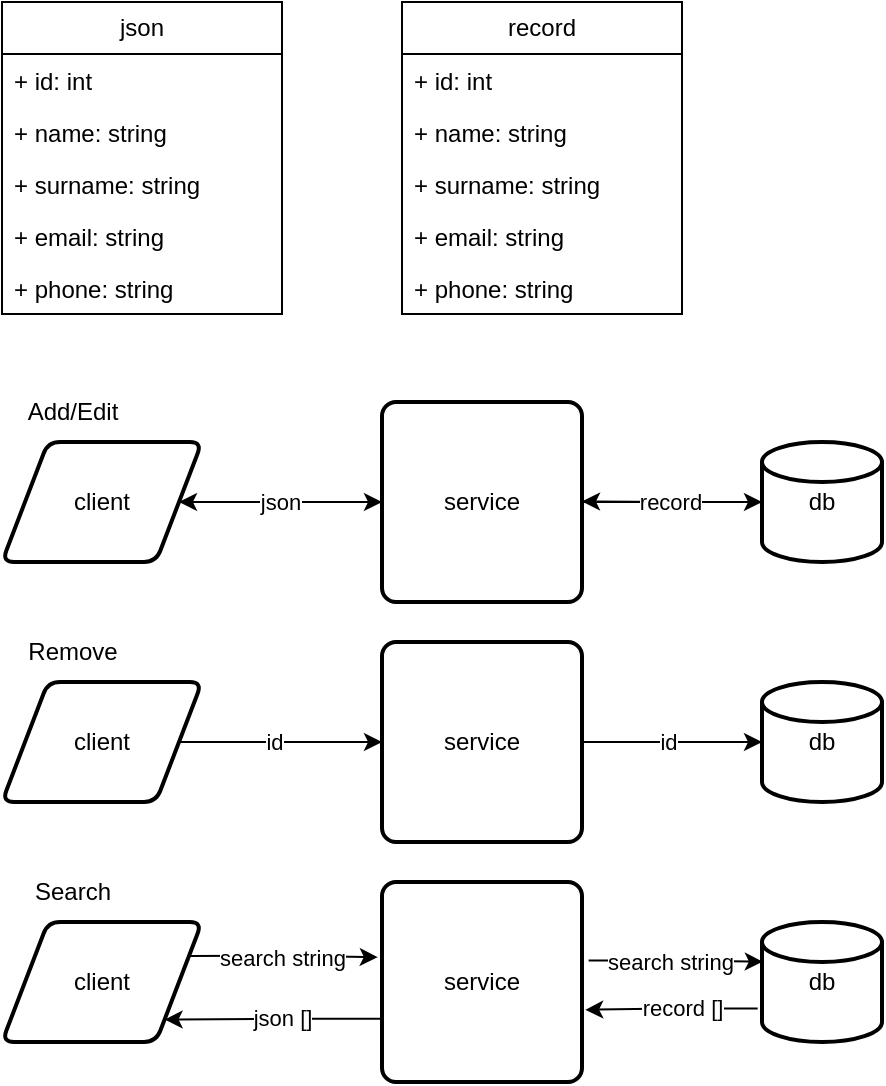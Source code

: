 <mxfile version="24.2.3" type="github">
  <diagram name="Page-1" id="BU5r9CmQFLcy88pMZv3V">
    <mxGraphModel dx="637" dy="323" grid="1" gridSize="10" guides="1" tooltips="1" connect="1" arrows="1" fold="1" page="1" pageScale="1" pageWidth="850" pageHeight="1100" math="0" shadow="0">
      <root>
        <mxCell id="0" />
        <mxCell id="1" parent="0" />
        <mxCell id="ptR34I22DVHRgY58OOjF-41" style="edgeStyle=orthogonalEdgeStyle;rounded=0;orthogonalLoop=1;jettySize=auto;html=1;exitX=1;exitY=0.5;exitDx=0;exitDy=0;entryX=0;entryY=0.5;entryDx=0;entryDy=0;entryPerimeter=0;" edge="1" parent="1" source="ptR34I22DVHRgY58OOjF-10" target="ptR34I22DVHRgY58OOjF-13">
          <mxGeometry relative="1" as="geometry" />
        </mxCell>
        <mxCell id="ptR34I22DVHRgY58OOjF-1" value="json" style="swimlane;fontStyle=0;childLayout=stackLayout;horizontal=1;startSize=26;fillColor=none;horizontalStack=0;resizeParent=1;resizeParentMax=0;resizeLast=0;collapsible=1;marginBottom=0;whiteSpace=wrap;html=1;" vertex="1" parent="1">
          <mxGeometry x="40" y="40" width="140" height="156" as="geometry" />
        </mxCell>
        <mxCell id="ptR34I22DVHRgY58OOjF-2" value="+ id: int&lt;div&gt;&lt;br&gt;&lt;/div&gt;&lt;div&gt;&lt;br&gt;&lt;/div&gt;" style="text;strokeColor=none;fillColor=none;align=left;verticalAlign=top;spacingLeft=4;spacingRight=4;overflow=hidden;rotatable=0;points=[[0,0.5],[1,0.5]];portConstraint=eastwest;whiteSpace=wrap;html=1;" vertex="1" parent="ptR34I22DVHRgY58OOjF-1">
          <mxGeometry y="26" width="140" height="26" as="geometry" />
        </mxCell>
        <mxCell id="ptR34I22DVHRgY58OOjF-3" value="+ name: string" style="text;strokeColor=none;fillColor=none;align=left;verticalAlign=top;spacingLeft=4;spacingRight=4;overflow=hidden;rotatable=0;points=[[0,0.5],[1,0.5]];portConstraint=eastwest;whiteSpace=wrap;html=1;" vertex="1" parent="ptR34I22DVHRgY58OOjF-1">
          <mxGeometry y="52" width="140" height="26" as="geometry" />
        </mxCell>
        <mxCell id="ptR34I22DVHRgY58OOjF-4" value="+ surname: string" style="text;strokeColor=none;fillColor=none;align=left;verticalAlign=top;spacingLeft=4;spacingRight=4;overflow=hidden;rotatable=0;points=[[0,0.5],[1,0.5]];portConstraint=eastwest;whiteSpace=wrap;html=1;" vertex="1" parent="ptR34I22DVHRgY58OOjF-1">
          <mxGeometry y="78" width="140" height="26" as="geometry" />
        </mxCell>
        <mxCell id="ptR34I22DVHRgY58OOjF-5" value="+ email: string" style="text;strokeColor=none;fillColor=none;align=left;verticalAlign=top;spacingLeft=4;spacingRight=4;overflow=hidden;rotatable=0;points=[[0,0.5],[1,0.5]];portConstraint=eastwest;whiteSpace=wrap;html=1;" vertex="1" parent="ptR34I22DVHRgY58OOjF-1">
          <mxGeometry y="104" width="140" height="26" as="geometry" />
        </mxCell>
        <mxCell id="ptR34I22DVHRgY58OOjF-6" value="+ phone: string" style="text;strokeColor=none;fillColor=none;align=left;verticalAlign=top;spacingLeft=4;spacingRight=4;overflow=hidden;rotatable=0;points=[[0,0.5],[1,0.5]];portConstraint=eastwest;whiteSpace=wrap;html=1;" vertex="1" parent="ptR34I22DVHRgY58OOjF-1">
          <mxGeometry y="130" width="140" height="26" as="geometry" />
        </mxCell>
        <mxCell id="ptR34I22DVHRgY58OOjF-24" style="edgeStyle=orthogonalEdgeStyle;rounded=0;orthogonalLoop=1;jettySize=auto;html=1;exitX=1;exitY=0.5;exitDx=0;exitDy=0;entryX=0;entryY=0.5;entryDx=0;entryDy=0;" edge="1" parent="1" source="ptR34I22DVHRgY58OOjF-9" target="ptR34I22DVHRgY58OOjF-10">
          <mxGeometry relative="1" as="geometry" />
        </mxCell>
        <mxCell id="ptR34I22DVHRgY58OOjF-9" value="client" style="shape=parallelogram;html=1;strokeWidth=2;perimeter=parallelogramPerimeter;whiteSpace=wrap;rounded=1;arcSize=12;size=0.23;" vertex="1" parent="1">
          <mxGeometry x="40" y="260" width="100" height="60" as="geometry" />
        </mxCell>
        <mxCell id="ptR34I22DVHRgY58OOjF-26" style="edgeStyle=orthogonalEdgeStyle;rounded=0;orthogonalLoop=1;jettySize=auto;html=1;entryX=1;entryY=0.5;entryDx=0;entryDy=0;" edge="1" parent="1" source="ptR34I22DVHRgY58OOjF-10" target="ptR34I22DVHRgY58OOjF-9">
          <mxGeometry relative="1" as="geometry" />
        </mxCell>
        <mxCell id="ptR34I22DVHRgY58OOjF-27" value="json" style="edgeLabel;html=1;align=center;verticalAlign=middle;resizable=0;points=[];" vertex="1" connectable="0" parent="ptR34I22DVHRgY58OOjF-26">
          <mxGeometry x="0.019" relative="1" as="geometry">
            <mxPoint as="offset" />
          </mxGeometry>
        </mxCell>
        <mxCell id="ptR34I22DVHRgY58OOjF-10" value="service" style="rounded=1;whiteSpace=wrap;html=1;absoluteArcSize=1;arcSize=14;strokeWidth=2;" vertex="1" parent="1">
          <mxGeometry x="230" y="240" width="100" height="100" as="geometry" />
        </mxCell>
        <mxCell id="ptR34I22DVHRgY58OOjF-13" value="db" style="strokeWidth=2;html=1;shape=mxgraph.flowchart.database;whiteSpace=wrap;" vertex="1" parent="1">
          <mxGeometry x="420" y="260" width="60" height="60" as="geometry" />
        </mxCell>
        <mxCell id="ptR34I22DVHRgY58OOjF-33" style="edgeStyle=orthogonalEdgeStyle;rounded=0;orthogonalLoop=1;jettySize=auto;html=1;entryX=1;entryY=0.5;entryDx=0;entryDy=0;exitX=0;exitY=0.5;exitDx=0;exitDy=0;exitPerimeter=0;" edge="1" parent="1" source="ptR34I22DVHRgY58OOjF-13">
          <mxGeometry relative="1" as="geometry">
            <mxPoint x="401" y="289.71" as="sourcePoint" />
            <mxPoint x="330" y="289.71" as="targetPoint" />
          </mxGeometry>
        </mxCell>
        <mxCell id="ptR34I22DVHRgY58OOjF-34" value="record" style="edgeLabel;html=1;align=center;verticalAlign=middle;resizable=0;points=[];" vertex="1" connectable="0" parent="ptR34I22DVHRgY58OOjF-33">
          <mxGeometry x="0.019" relative="1" as="geometry">
            <mxPoint as="offset" />
          </mxGeometry>
        </mxCell>
        <mxCell id="ptR34I22DVHRgY58OOjF-43" value="Add/Edit" style="text;html=1;align=center;verticalAlign=middle;resizable=0;points=[];autosize=1;strokeColor=none;fillColor=none;" vertex="1" parent="1">
          <mxGeometry x="40" y="230" width="70" height="30" as="geometry" />
        </mxCell>
        <mxCell id="ptR34I22DVHRgY58OOjF-54" style="edgeStyle=orthogonalEdgeStyle;rounded=0;orthogonalLoop=1;jettySize=auto;html=1;exitX=1;exitY=0.5;exitDx=0;exitDy=0;entryX=0;entryY=0.5;entryDx=0;entryDy=0;entryPerimeter=0;" edge="1" parent="1" source="ptR34I22DVHRgY58OOjF-59" target="ptR34I22DVHRgY58OOjF-60">
          <mxGeometry relative="1" as="geometry" />
        </mxCell>
        <mxCell id="ptR34I22DVHRgY58OOjF-65" value="id" style="edgeLabel;html=1;align=center;verticalAlign=middle;resizable=0;points=[];" vertex="1" connectable="0" parent="ptR34I22DVHRgY58OOjF-54">
          <mxGeometry x="-0.043" y="-1" relative="1" as="geometry">
            <mxPoint y="-1" as="offset" />
          </mxGeometry>
        </mxCell>
        <mxCell id="ptR34I22DVHRgY58OOjF-55" style="edgeStyle=orthogonalEdgeStyle;rounded=0;orthogonalLoop=1;jettySize=auto;html=1;exitX=1;exitY=0.5;exitDx=0;exitDy=0;entryX=0;entryY=0.5;entryDx=0;entryDy=0;" edge="1" parent="1" source="ptR34I22DVHRgY58OOjF-56" target="ptR34I22DVHRgY58OOjF-59">
          <mxGeometry relative="1" as="geometry" />
        </mxCell>
        <mxCell id="ptR34I22DVHRgY58OOjF-64" value="id" style="edgeLabel;html=1;align=center;verticalAlign=middle;resizable=0;points=[];" vertex="1" connectable="0" parent="ptR34I22DVHRgY58OOjF-55">
          <mxGeometry x="0.029" y="-1" relative="1" as="geometry">
            <mxPoint x="-5" y="-1" as="offset" />
          </mxGeometry>
        </mxCell>
        <mxCell id="ptR34I22DVHRgY58OOjF-56" value="client" style="shape=parallelogram;html=1;strokeWidth=2;perimeter=parallelogramPerimeter;whiteSpace=wrap;rounded=1;arcSize=12;size=0.23;" vertex="1" parent="1">
          <mxGeometry x="40" y="380" width="100" height="60" as="geometry" />
        </mxCell>
        <mxCell id="ptR34I22DVHRgY58OOjF-59" value="service" style="rounded=1;whiteSpace=wrap;html=1;absoluteArcSize=1;arcSize=14;strokeWidth=2;" vertex="1" parent="1">
          <mxGeometry x="230" y="360" width="100" height="100" as="geometry" />
        </mxCell>
        <mxCell id="ptR34I22DVHRgY58OOjF-60" value="db" style="strokeWidth=2;html=1;shape=mxgraph.flowchart.database;whiteSpace=wrap;" vertex="1" parent="1">
          <mxGeometry x="420" y="380" width="60" height="60" as="geometry" />
        </mxCell>
        <mxCell id="ptR34I22DVHRgY58OOjF-63" value="Remove" style="text;html=1;align=center;verticalAlign=middle;resizable=0;points=[];autosize=1;strokeColor=none;fillColor=none;" vertex="1" parent="1">
          <mxGeometry x="40" y="350" width="70" height="30" as="geometry" />
        </mxCell>
        <mxCell id="ptR34I22DVHRgY58OOjF-77" value="client" style="shape=parallelogram;html=1;strokeWidth=2;perimeter=parallelogramPerimeter;whiteSpace=wrap;rounded=1;arcSize=12;size=0.23;" vertex="1" parent="1">
          <mxGeometry x="40" y="500" width="100" height="60" as="geometry" />
        </mxCell>
        <mxCell id="ptR34I22DVHRgY58OOjF-78" value="service" style="rounded=1;whiteSpace=wrap;html=1;absoluteArcSize=1;arcSize=14;strokeWidth=2;" vertex="1" parent="1">
          <mxGeometry x="230" y="480" width="100" height="100" as="geometry" />
        </mxCell>
        <mxCell id="ptR34I22DVHRgY58OOjF-92" style="edgeStyle=orthogonalEdgeStyle;rounded=0;orthogonalLoop=1;jettySize=auto;html=1;exitX=-0.036;exitY=0.721;exitDx=0;exitDy=0;exitPerimeter=0;entryX=1.016;entryY=0.639;entryDx=0;entryDy=0;entryPerimeter=0;" edge="1" parent="1" source="ptR34I22DVHRgY58OOjF-79" target="ptR34I22DVHRgY58OOjF-78">
          <mxGeometry relative="1" as="geometry" />
        </mxCell>
        <mxCell id="ptR34I22DVHRgY58OOjF-93" value="record []" style="edgeLabel;html=1;align=center;verticalAlign=middle;resizable=0;points=[];" vertex="1" connectable="0" parent="ptR34I22DVHRgY58OOjF-92">
          <mxGeometry x="-0.211" y="-1" relative="1" as="geometry">
            <mxPoint x="-4" as="offset" />
          </mxGeometry>
        </mxCell>
        <mxCell id="ptR34I22DVHRgY58OOjF-79" value="db" style="strokeWidth=2;html=1;shape=mxgraph.flowchart.database;whiteSpace=wrap;" vertex="1" parent="1">
          <mxGeometry x="420" y="500" width="60" height="60" as="geometry" />
        </mxCell>
        <mxCell id="ptR34I22DVHRgY58OOjF-80" value="Search" style="text;html=1;align=center;verticalAlign=middle;resizable=0;points=[];autosize=1;strokeColor=none;fillColor=none;" vertex="1" parent="1">
          <mxGeometry x="45" y="470" width="60" height="30" as="geometry" />
        </mxCell>
        <mxCell id="ptR34I22DVHRgY58OOjF-81" style="edgeStyle=orthogonalEdgeStyle;rounded=0;orthogonalLoop=1;jettySize=auto;html=1;exitX=1;exitY=0.25;exitDx=0;exitDy=0;entryX=-0.021;entryY=0.376;entryDx=0;entryDy=0;entryPerimeter=0;" edge="1" parent="1" source="ptR34I22DVHRgY58OOjF-77" target="ptR34I22DVHRgY58OOjF-78">
          <mxGeometry relative="1" as="geometry" />
        </mxCell>
        <mxCell id="ptR34I22DVHRgY58OOjF-83" value="search string" style="edgeLabel;html=1;align=center;verticalAlign=middle;resizable=0;points=[];" vertex="1" connectable="0" parent="ptR34I22DVHRgY58OOjF-81">
          <mxGeometry x="-0.13" y="-1" relative="1" as="geometry">
            <mxPoint x="5" as="offset" />
          </mxGeometry>
        </mxCell>
        <mxCell id="ptR34I22DVHRgY58OOjF-82" style="edgeStyle=orthogonalEdgeStyle;rounded=0;orthogonalLoop=1;jettySize=auto;html=1;entryX=1;entryY=1;entryDx=0;entryDy=0;exitX=-0.001;exitY=0.684;exitDx=0;exitDy=0;exitPerimeter=0;" edge="1" parent="1" source="ptR34I22DVHRgY58OOjF-78" target="ptR34I22DVHRgY58OOjF-77">
          <mxGeometry relative="1" as="geometry">
            <mxPoint x="230" y="550" as="sourcePoint" />
          </mxGeometry>
        </mxCell>
        <mxCell id="ptR34I22DVHRgY58OOjF-87" value="json []" style="edgeLabel;html=1;align=center;verticalAlign=middle;resizable=0;points=[];" vertex="1" connectable="0" parent="ptR34I22DVHRgY58OOjF-82">
          <mxGeometry x="-0.265" y="-1" relative="1" as="geometry">
            <mxPoint x="-10" as="offset" />
          </mxGeometry>
        </mxCell>
        <mxCell id="ptR34I22DVHRgY58OOjF-89" style="edgeStyle=orthogonalEdgeStyle;rounded=0;orthogonalLoop=1;jettySize=auto;html=1;exitX=1.033;exitY=0.393;exitDx=0;exitDy=0;entryX=0.007;entryY=0.331;entryDx=0;entryDy=0;entryPerimeter=0;exitPerimeter=0;" edge="1" parent="1" source="ptR34I22DVHRgY58OOjF-78" target="ptR34I22DVHRgY58OOjF-79">
          <mxGeometry relative="1" as="geometry" />
        </mxCell>
        <mxCell id="ptR34I22DVHRgY58OOjF-90" value="search string" style="edgeLabel;html=1;align=center;verticalAlign=middle;resizable=0;points=[];" vertex="1" connectable="0" parent="ptR34I22DVHRgY58OOjF-89">
          <mxGeometry x="-0.09" relative="1" as="geometry">
            <mxPoint as="offset" />
          </mxGeometry>
        </mxCell>
        <mxCell id="ptR34I22DVHRgY58OOjF-94" value="record" style="swimlane;fontStyle=0;childLayout=stackLayout;horizontal=1;startSize=26;fillColor=none;horizontalStack=0;resizeParent=1;resizeParentMax=0;resizeLast=0;collapsible=1;marginBottom=0;whiteSpace=wrap;html=1;" vertex="1" parent="1">
          <mxGeometry x="240" y="40" width="140" height="156" as="geometry" />
        </mxCell>
        <mxCell id="ptR34I22DVHRgY58OOjF-95" value="+ id: int&lt;div&gt;&lt;br&gt;&lt;/div&gt;&lt;div&gt;&lt;br&gt;&lt;/div&gt;" style="text;strokeColor=none;fillColor=none;align=left;verticalAlign=top;spacingLeft=4;spacingRight=4;overflow=hidden;rotatable=0;points=[[0,0.5],[1,0.5]];portConstraint=eastwest;whiteSpace=wrap;html=1;" vertex="1" parent="ptR34I22DVHRgY58OOjF-94">
          <mxGeometry y="26" width="140" height="26" as="geometry" />
        </mxCell>
        <mxCell id="ptR34I22DVHRgY58OOjF-96" value="+ name: string" style="text;strokeColor=none;fillColor=none;align=left;verticalAlign=top;spacingLeft=4;spacingRight=4;overflow=hidden;rotatable=0;points=[[0,0.5],[1,0.5]];portConstraint=eastwest;whiteSpace=wrap;html=1;" vertex="1" parent="ptR34I22DVHRgY58OOjF-94">
          <mxGeometry y="52" width="140" height="26" as="geometry" />
        </mxCell>
        <mxCell id="ptR34I22DVHRgY58OOjF-97" value="+ surname: string" style="text;strokeColor=none;fillColor=none;align=left;verticalAlign=top;spacingLeft=4;spacingRight=4;overflow=hidden;rotatable=0;points=[[0,0.5],[1,0.5]];portConstraint=eastwest;whiteSpace=wrap;html=1;" vertex="1" parent="ptR34I22DVHRgY58OOjF-94">
          <mxGeometry y="78" width="140" height="26" as="geometry" />
        </mxCell>
        <mxCell id="ptR34I22DVHRgY58OOjF-98" value="+ email: string" style="text;strokeColor=none;fillColor=none;align=left;verticalAlign=top;spacingLeft=4;spacingRight=4;overflow=hidden;rotatable=0;points=[[0,0.5],[1,0.5]];portConstraint=eastwest;whiteSpace=wrap;html=1;" vertex="1" parent="ptR34I22DVHRgY58OOjF-94">
          <mxGeometry y="104" width="140" height="26" as="geometry" />
        </mxCell>
        <mxCell id="ptR34I22DVHRgY58OOjF-99" value="+ phone: string" style="text;strokeColor=none;fillColor=none;align=left;verticalAlign=top;spacingLeft=4;spacingRight=4;overflow=hidden;rotatable=0;points=[[0,0.5],[1,0.5]];portConstraint=eastwest;whiteSpace=wrap;html=1;" vertex="1" parent="ptR34I22DVHRgY58OOjF-94">
          <mxGeometry y="130" width="140" height="26" as="geometry" />
        </mxCell>
      </root>
    </mxGraphModel>
  </diagram>
</mxfile>

